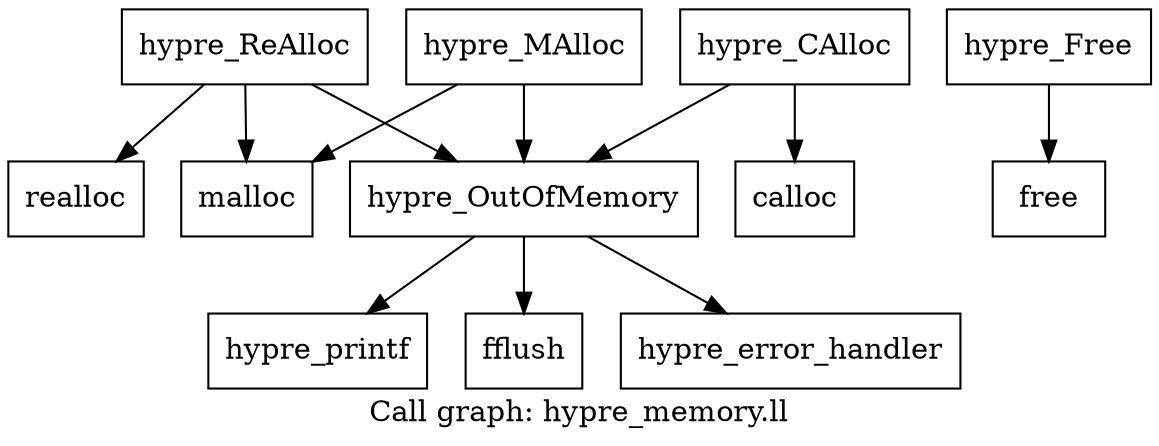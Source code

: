 digraph "Call graph: hypre_memory.ll" {
	label="Call graph: hypre_memory.ll";

	Node0x560406e734e0 [shape=record,label="{hypre_OutOfMemory}"];
	Node0x560406e734e0 -> Node0x560406e73590;
	Node0x560406e734e0 -> Node0x560406e73640;
	Node0x560406e734e0 -> Node0x560406e736c0;
	Node0x560406e73590 [shape=record,label="{hypre_printf}"];
	Node0x560406e73640 [shape=record,label="{fflush}"];
	Node0x560406e736c0 [shape=record,label="{hypre_error_handler}"];
	Node0x560406e76a90 [shape=record,label="{hypre_MAlloc}"];
	Node0x560406e76a90 -> Node0x560406e76c60;
	Node0x560406e76a90 -> Node0x560406e734e0;
	Node0x560406e76c60 [shape=record,label="{malloc}"];
	Node0x560406e76ce0 [shape=record,label="{hypre_CAlloc}"];
	Node0x560406e76ce0 -> Node0x560406e76d60;
	Node0x560406e76ce0 -> Node0x560406e734e0;
	Node0x560406e76d60 [shape=record,label="{calloc}"];
	Node0x560406e76e10 [shape=record,label="{hypre_ReAlloc}"];
	Node0x560406e76e10 -> Node0x560406e76c60;
	Node0x560406e76e10 -> Node0x560406e77150;
	Node0x560406e76e10 -> Node0x560406e734e0;
	Node0x560406e77150 [shape=record,label="{realloc}"];
	Node0x560406e771d0 [shape=record,label="{hypre_Free}"];
	Node0x560406e771d0 -> Node0x560406e77250;
	Node0x560406e77250 [shape=record,label="{free}"];
}
